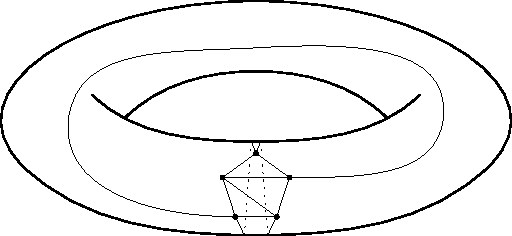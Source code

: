 /******************************************************************************
 *                                 LICENSE                                    *
 ******************************************************************************
 *  This file is part of Mathematics-and-Physics.                             *
 *                                                                            *
 *  Mathematics-and-Physics is free software: you can redistribute it and/or  *
 *  modify it under the terms of the GNU General Public License as published  *
 *  by the Free Software Foundation, either version 3 of the License, or      *
 *  (at your option) any later version.                                       *
 *                                                                            *
 *  Mathematics-and-Physics is distributed in the hope that it will be useful *
 *  but WITHOUT ANY WARRANTY; without even the implied warranty of            *
 *  MERCHANTABILITY or FITNESS FOR A PARTICULAR PURPOSE.  See the             *
 *  GNU General Public License for more details.                              *
 *                                                                            *
 *  You should have received a copy of the GNU General Public License         *
 *  along with Mathematics-and-Physics.  If not, see                          *
 *  <https://www.gnu.org/licenses/>.                                          *
 ******************************************************************************/

/*  Size of the output figure.                                                */
size(256);

/*  The five vertices of K_5.                                                 */
pair[] V;

/*  Variable for indexing.                                                    */
int n;

/*  Points for the first part of the torus.                                   */
pair A0 = (0.3, 0.4);
pair A1 = (1.0, 0.2);
pair A2 = (1.7, 0.4);

/*  Second part of the torus.                                                 */
pair B0 = (0.44, 0.3);
pair B1 = (1.0, 0.5);
pair B2 = (1.56, 0.3);

/*  Final part of the torus.                                                  */
pair C0 = (1.0, -0.2);
pair C1 = (0.0, 0.1);
pair C2 = (1.0, 0.8);
pair C3 = (2.0, 0.1);

/*  Default pen used for the K_5 graph.                                       */
defaultpen(black + linewidth(0.4pt));

/*  Thick pen for the torus.                                                  */
pen thickp = black + linewidth(0.8pt);

/*  Dashed pen for lines that go behind the torus.                            */
pen dashp = black + linewidth(0.4pt) + linetype("2 8");

/*  Draw the torus.                                                           */
draw(A0{SE} .. A1{E} .. A2{NE}, thickp);
draw(B0{NE} .. B1 .. B2{SE}, thickp);
draw(C0{W} .. C1{NW} .. C2 .. C3{SW} .. cycle, thickp);

/*  Get the points for K_5.                                                   */
for (n = 0; n < 5; ++n)
{
    V[n] = scale(0.15)*expi(0.4*pi*n + 0.1*pi) + (1.0, 0.0);
    dot(V[n]);
}

/*  Draw the edges.                                                           */
draw(V[0] -- V[1]);
draw(V[0] -- V[1]);
draw(V[0] -- V[2]);
draw(V[0] -- V[4]);
draw(V[1] -- V[2]);
draw(V[2] -- V[3]);
draw(V[2] -- V[4]);
draw(V[3] -- V[4]);

/*  This edge wraps around the torus.                                         */
draw(V[0]{E} .. (1.8, 0.3) .. (1.0, 0.6) .. (0.2, 0.3) .. V[3]{E});

/*  And these two edges go around the hole to the "under" side of the torus.  */
draw(V[1] -- (0.98, 0.2));
draw((0.98, 0.2) -- (0.95, -0.2), dashp);
draw((0.95, -0.2) -- V[3]);

draw(V[1] -- (1.02, 0.2));
draw((1.02, 0.2) -- (1.05, -0.2), dashp);
draw((1.05, -0.2) -- V[4]);
